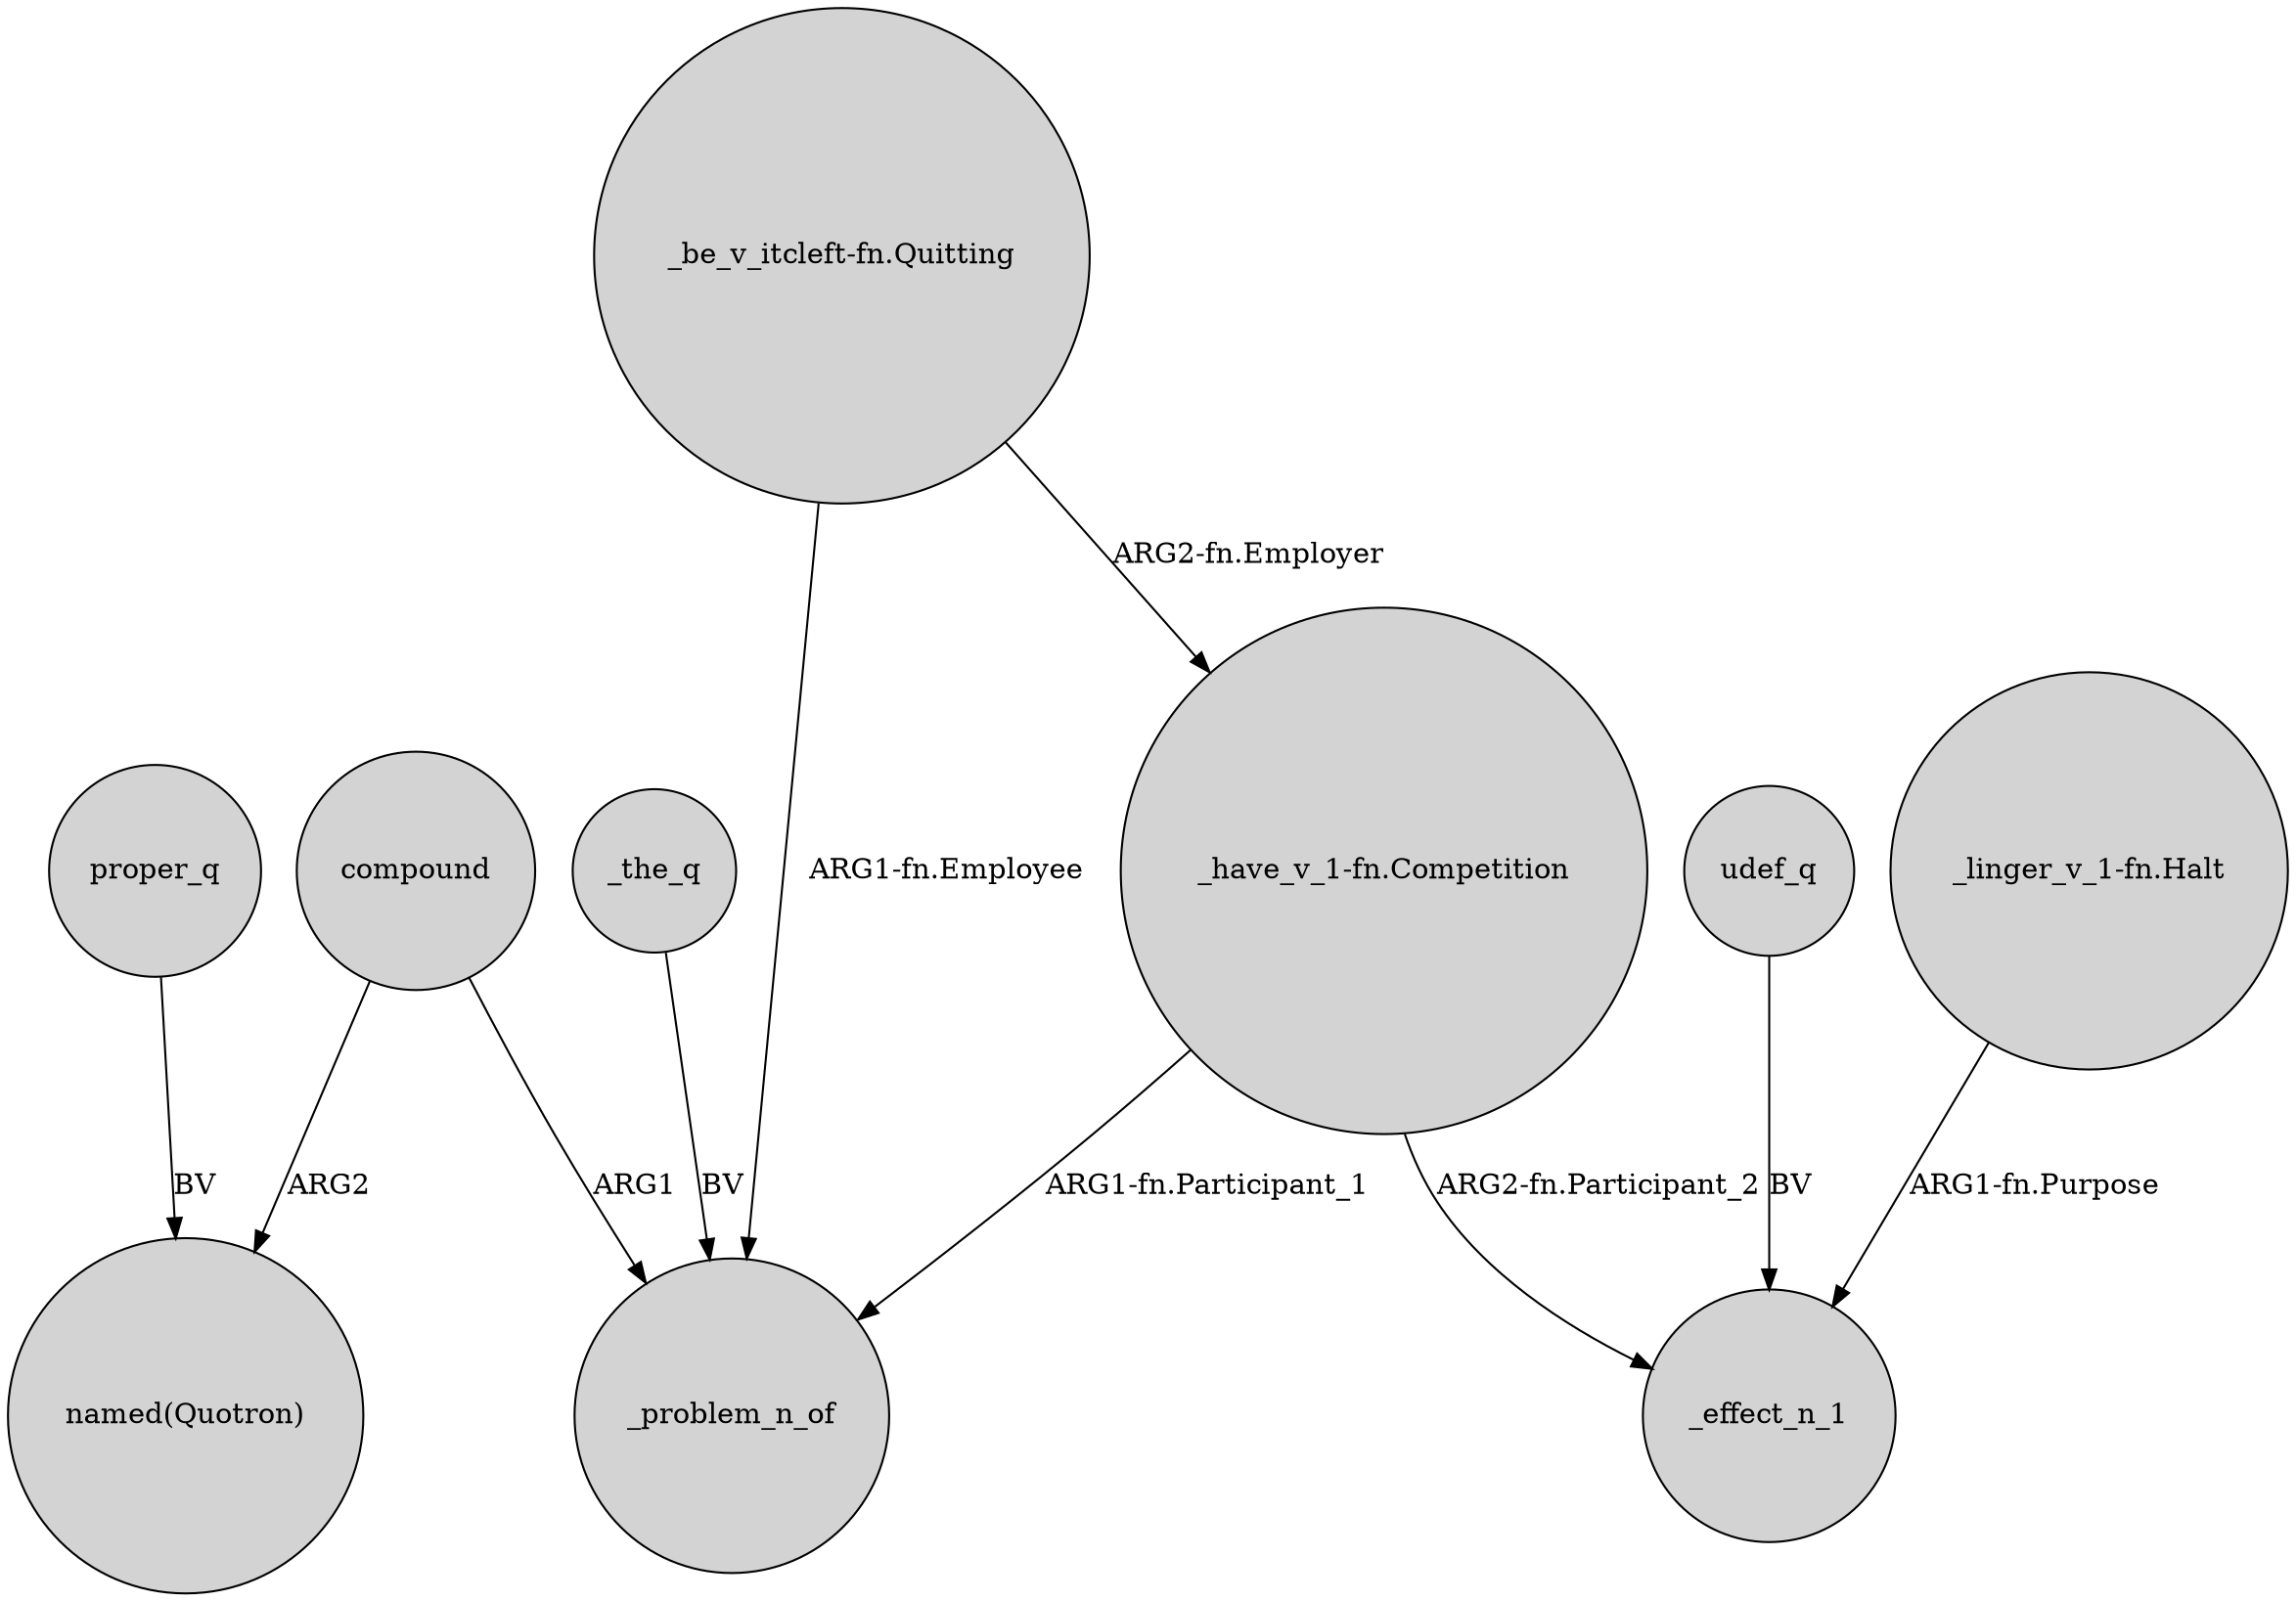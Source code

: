 digraph {
	node [shape=circle style=filled]
	compound -> "named(Quotron)" [label=ARG2]
	_the_q -> _problem_n_of [label=BV]
	compound -> _problem_n_of [label=ARG1]
	"_be_v_itcleft-fn.Quitting" -> "_have_v_1-fn.Competition" [label="ARG2-fn.Employer"]
	"_have_v_1-fn.Competition" -> _problem_n_of [label="ARG1-fn.Participant_1"]
	"_have_v_1-fn.Competition" -> _effect_n_1 [label="ARG2-fn.Participant_2"]
	proper_q -> "named(Quotron)" [label=BV]
	"_be_v_itcleft-fn.Quitting" -> _problem_n_of [label="ARG1-fn.Employee"]
	udef_q -> _effect_n_1 [label=BV]
	"_linger_v_1-fn.Halt" -> _effect_n_1 [label="ARG1-fn.Purpose"]
}

